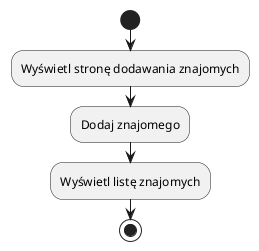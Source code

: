 @startuml
'https://plantuml.com/activity-diagram-beta

start


    :Wyświetl stronę dodawania znajomych;
    :Dodaj znajomego;
    :Wyświetl listę znajomych;
stop

@enduml

